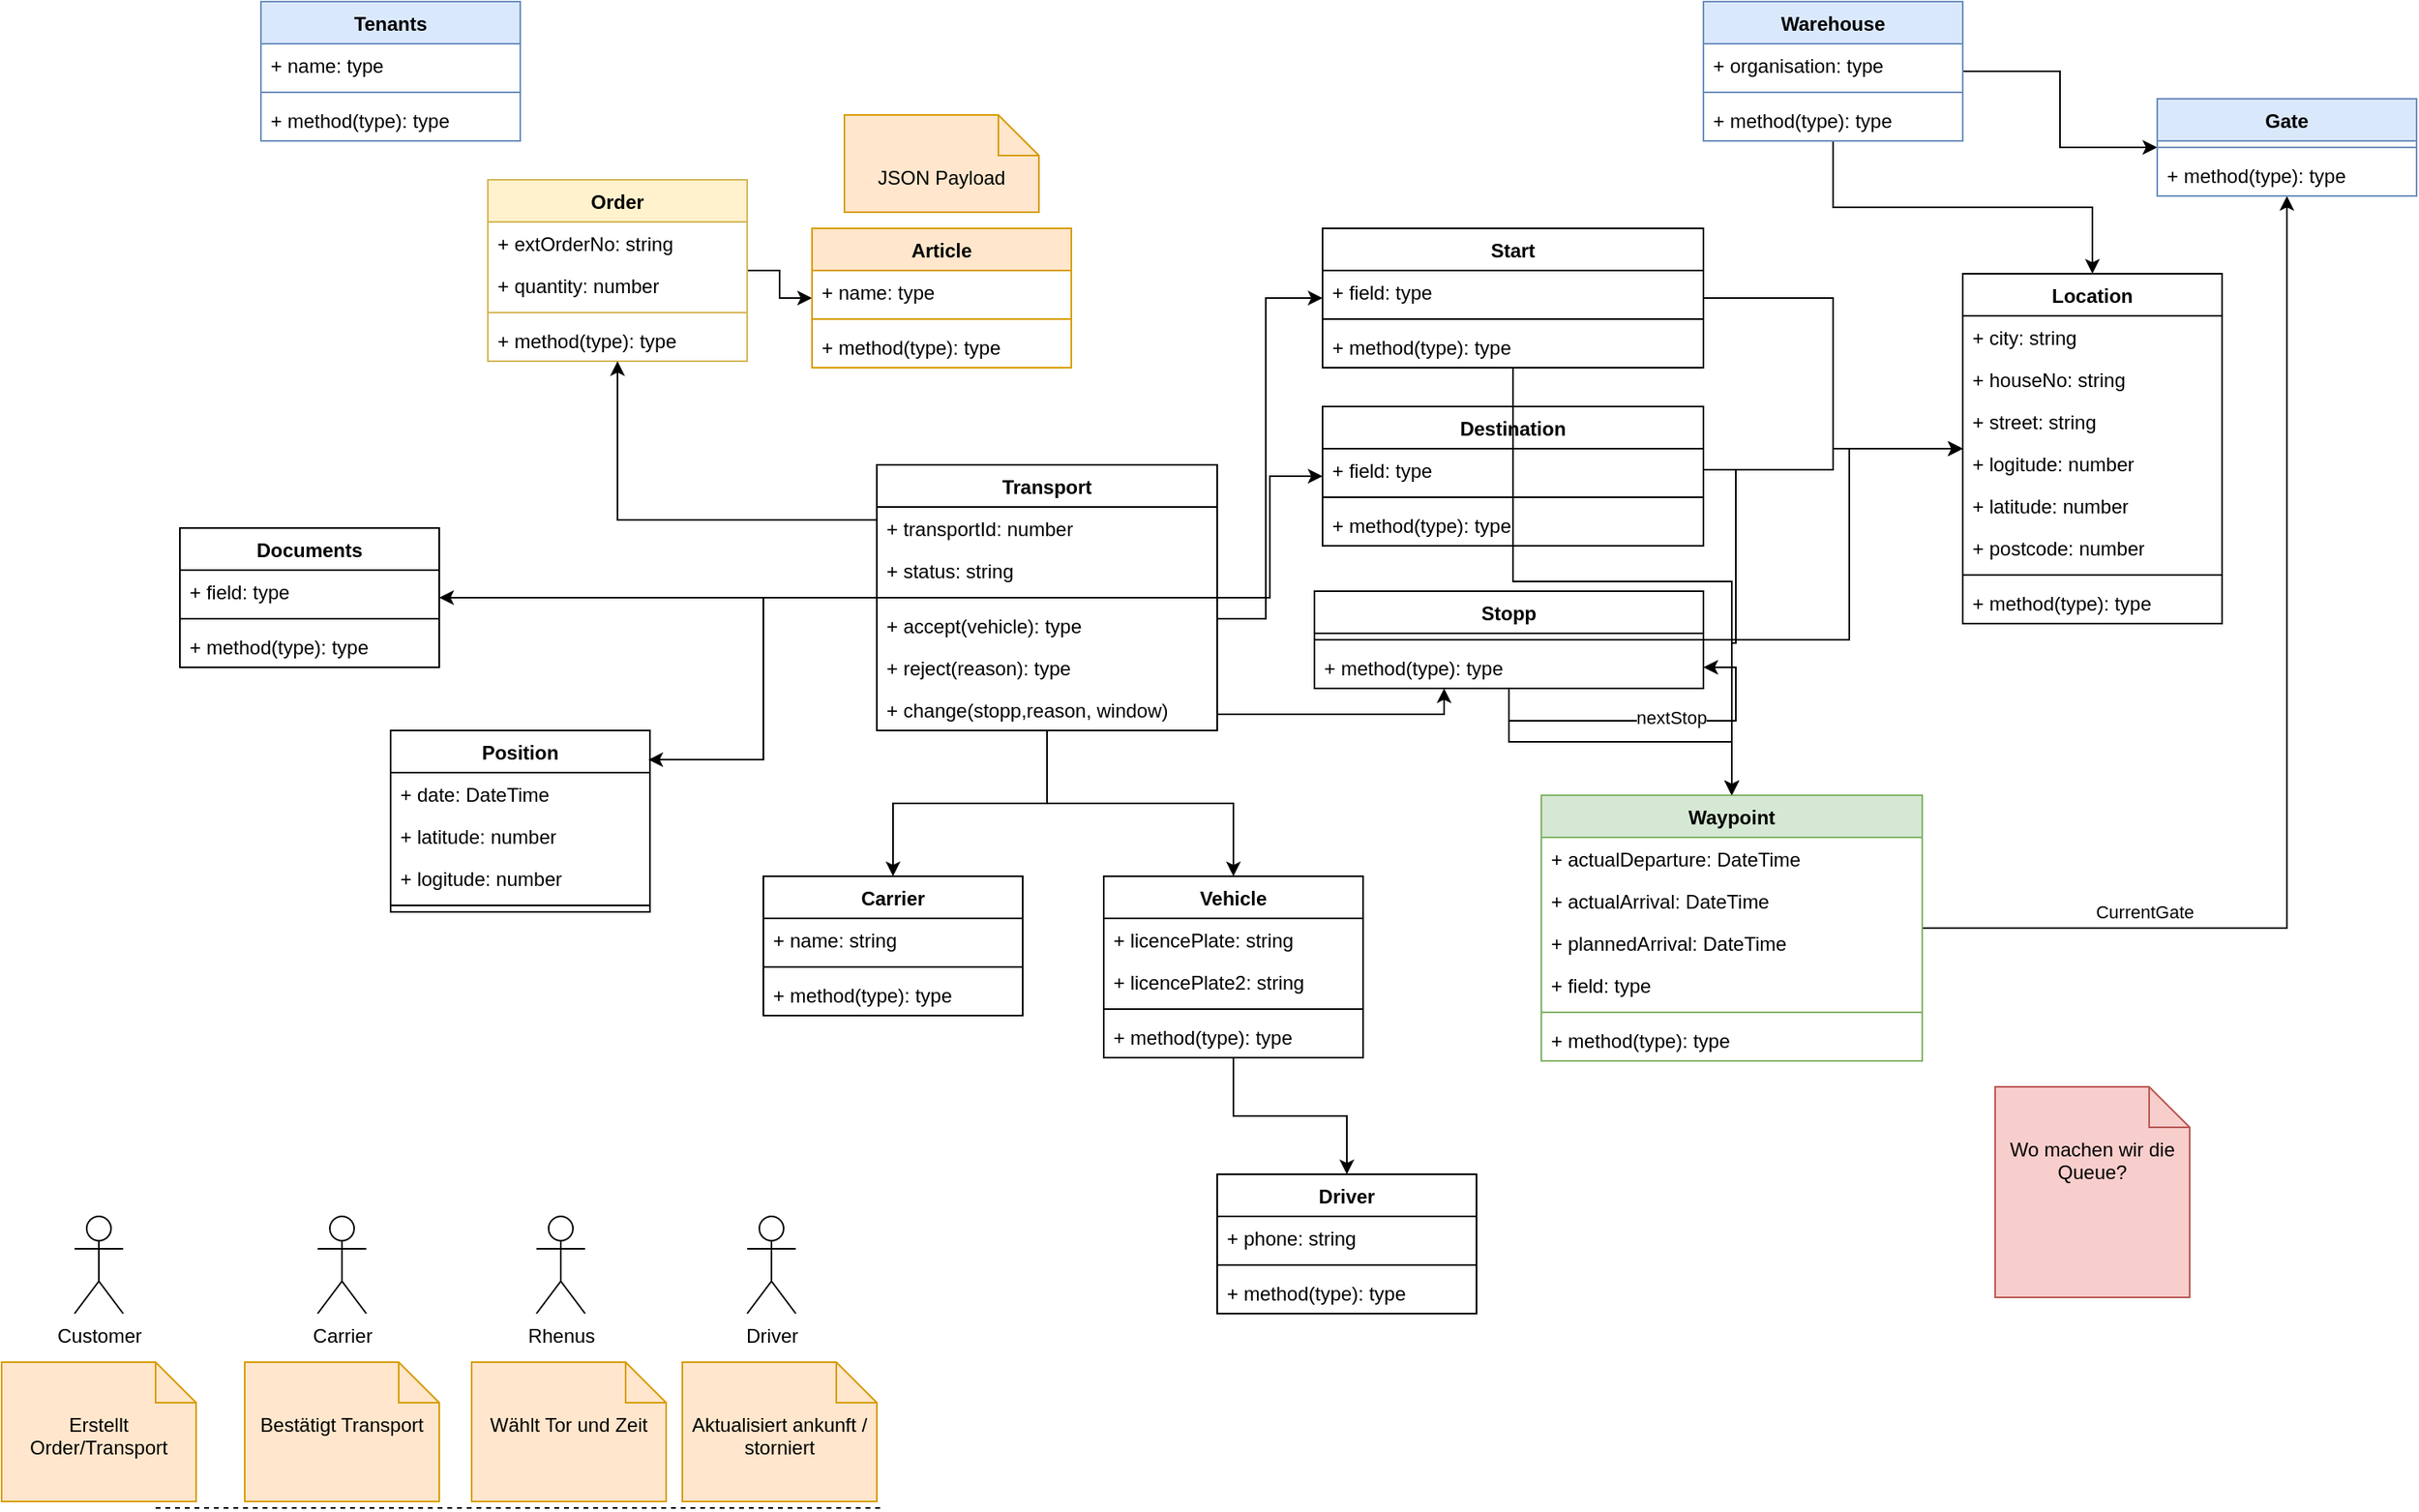 <mxfile version="28.2.3">
  <diagram name="Page-1" id="qOyu1i0BU9XLCKkzCV5n">
    <mxGraphModel dx="2276" dy="709" grid="1" gridSize="10" guides="1" tooltips="1" connect="1" arrows="1" fold="1" page="1" pageScale="1" pageWidth="850" pageHeight="1100" math="0" shadow="0">
      <root>
        <mxCell id="0" />
        <mxCell id="1" parent="0" />
        <mxCell id="gJNIuwOmHEXwVxej-Woy-31" style="edgeStyle=orthogonalEdgeStyle;rounded=0;orthogonalLoop=1;jettySize=auto;html=1;" parent="1" source="gJNIuwOmHEXwVxej-Woy-4" target="gJNIuwOmHEXwVxej-Woy-24" edge="1">
          <mxGeometry relative="1" as="geometry" />
        </mxCell>
        <mxCell id="gJNIuwOmHEXwVxej-Woy-4" value="Order" style="swimlane;fontStyle=1;align=center;verticalAlign=top;childLayout=stackLayout;horizontal=1;startSize=26;horizontalStack=0;resizeParent=1;resizeParentMax=0;resizeLast=0;collapsible=1;marginBottom=0;whiteSpace=wrap;html=1;fillColor=#fff2cc;strokeColor=#d6b656;" parent="1" vertex="1">
          <mxGeometry x="-40" y="140" width="160" height="112" as="geometry" />
        </mxCell>
        <mxCell id="gJNIuwOmHEXwVxej-Woy-5" value="+ extOrderNo: string" style="text;strokeColor=none;fillColor=none;align=left;verticalAlign=top;spacingLeft=4;spacingRight=4;overflow=hidden;rotatable=0;points=[[0,0.5],[1,0.5]];portConstraint=eastwest;whiteSpace=wrap;html=1;" parent="gJNIuwOmHEXwVxej-Woy-4" vertex="1">
          <mxGeometry y="26" width="160" height="26" as="geometry" />
        </mxCell>
        <mxCell id="gJNIuwOmHEXwVxej-Woy-98" value="+ quantity: number" style="text;strokeColor=none;fillColor=none;align=left;verticalAlign=top;spacingLeft=4;spacingRight=4;overflow=hidden;rotatable=0;points=[[0,0.5],[1,0.5]];portConstraint=eastwest;whiteSpace=wrap;html=1;" parent="gJNIuwOmHEXwVxej-Woy-4" vertex="1">
          <mxGeometry y="52" width="160" height="26" as="geometry" />
        </mxCell>
        <mxCell id="gJNIuwOmHEXwVxej-Woy-6" value="" style="line;strokeWidth=1;fillColor=none;align=left;verticalAlign=middle;spacingTop=-1;spacingLeft=3;spacingRight=3;rotatable=0;labelPosition=right;points=[];portConstraint=eastwest;strokeColor=inherit;" parent="gJNIuwOmHEXwVxej-Woy-4" vertex="1">
          <mxGeometry y="78" width="160" height="8" as="geometry" />
        </mxCell>
        <mxCell id="gJNIuwOmHEXwVxej-Woy-7" value="+ method(type): type" style="text;strokeColor=none;fillColor=none;align=left;verticalAlign=top;spacingLeft=4;spacingRight=4;overflow=hidden;rotatable=0;points=[[0,0.5],[1,0.5]];portConstraint=eastwest;whiteSpace=wrap;html=1;" parent="gJNIuwOmHEXwVxej-Woy-4" vertex="1">
          <mxGeometry y="86" width="160" height="26" as="geometry" />
        </mxCell>
        <mxCell id="gJNIuwOmHEXwVxej-Woy-8" value="Carrier" style="swimlane;fontStyle=1;align=center;verticalAlign=top;childLayout=stackLayout;horizontal=1;startSize=26;horizontalStack=0;resizeParent=1;resizeParentMax=0;resizeLast=0;collapsible=1;marginBottom=0;whiteSpace=wrap;html=1;" parent="1" vertex="1">
          <mxGeometry x="130" y="570" width="160" height="86" as="geometry" />
        </mxCell>
        <mxCell id="gJNIuwOmHEXwVxej-Woy-9" value="+ name: string" style="text;strokeColor=none;fillColor=none;align=left;verticalAlign=top;spacingLeft=4;spacingRight=4;overflow=hidden;rotatable=0;points=[[0,0.5],[1,0.5]];portConstraint=eastwest;whiteSpace=wrap;html=1;" parent="gJNIuwOmHEXwVxej-Woy-8" vertex="1">
          <mxGeometry y="26" width="160" height="26" as="geometry" />
        </mxCell>
        <mxCell id="gJNIuwOmHEXwVxej-Woy-10" value="" style="line;strokeWidth=1;fillColor=none;align=left;verticalAlign=middle;spacingTop=-1;spacingLeft=3;spacingRight=3;rotatable=0;labelPosition=right;points=[];portConstraint=eastwest;strokeColor=inherit;" parent="gJNIuwOmHEXwVxej-Woy-8" vertex="1">
          <mxGeometry y="52" width="160" height="8" as="geometry" />
        </mxCell>
        <mxCell id="gJNIuwOmHEXwVxej-Woy-11" value="+ method(type): type" style="text;strokeColor=none;fillColor=none;align=left;verticalAlign=top;spacingLeft=4;spacingRight=4;overflow=hidden;rotatable=0;points=[[0,0.5],[1,0.5]];portConstraint=eastwest;whiteSpace=wrap;html=1;" parent="gJNIuwOmHEXwVxej-Woy-8" vertex="1">
          <mxGeometry y="60" width="160" height="26" as="geometry" />
        </mxCell>
        <mxCell id="gJNIuwOmHEXwVxej-Woy-61" style="edgeStyle=orthogonalEdgeStyle;rounded=0;orthogonalLoop=1;jettySize=auto;html=1;" parent="1" source="gJNIuwOmHEXwVxej-Woy-12" target="gJNIuwOmHEXwVxej-Woy-39" edge="1">
          <mxGeometry relative="1" as="geometry" />
        </mxCell>
        <mxCell id="gJNIuwOmHEXwVxej-Woy-77" style="edgeStyle=orthogonalEdgeStyle;rounded=0;orthogonalLoop=1;jettySize=auto;html=1;entryX=0.5;entryY=0;entryDx=0;entryDy=0;" parent="1" source="gJNIuwOmHEXwVxej-Woy-12" target="gJNIuwOmHEXwVxej-Woy-16" edge="1">
          <mxGeometry relative="1" as="geometry" />
        </mxCell>
        <mxCell id="gJNIuwOmHEXwVxej-Woy-81" style="edgeStyle=orthogonalEdgeStyle;rounded=0;orthogonalLoop=1;jettySize=auto;html=1;" parent="1" source="gJNIuwOmHEXwVxej-Woy-12" target="gJNIuwOmHEXwVxej-Woy-4" edge="1">
          <mxGeometry relative="1" as="geometry">
            <Array as="points">
              <mxPoint x="40" y="350" />
            </Array>
          </mxGeometry>
        </mxCell>
        <mxCell id="gJNIuwOmHEXwVxej-Woy-99" style="edgeStyle=orthogonalEdgeStyle;rounded=0;orthogonalLoop=1;jettySize=auto;html=1;" parent="1" source="gJNIuwOmHEXwVxej-Woy-12" target="gJNIuwOmHEXwVxej-Woy-20" edge="1">
          <mxGeometry relative="1" as="geometry" />
        </mxCell>
        <mxCell id="gJNIuwOmHEXwVxej-Woy-105" style="edgeStyle=orthogonalEdgeStyle;rounded=0;orthogonalLoop=1;jettySize=auto;html=1;" parent="1" source="gJNIuwOmHEXwVxej-Woy-12" target="gJNIuwOmHEXwVxej-Woy-34" edge="1">
          <mxGeometry relative="1" as="geometry">
            <Array as="points">
              <mxPoint x="550" y="470" />
            </Array>
          </mxGeometry>
        </mxCell>
        <mxCell id="gJNIuwOmHEXwVxej-Woy-113" style="edgeStyle=orthogonalEdgeStyle;rounded=0;orthogonalLoop=1;jettySize=auto;html=1;" parent="1" source="gJNIuwOmHEXwVxej-Woy-12" target="gJNIuwOmHEXwVxej-Woy-8" edge="1">
          <mxGeometry relative="1" as="geometry" />
        </mxCell>
        <mxCell id="gJNIuwOmHEXwVxej-Woy-155" style="edgeStyle=orthogonalEdgeStyle;rounded=0;orthogonalLoop=1;jettySize=auto;html=1;" parent="1" source="gJNIuwOmHEXwVxej-Woy-12" target="gJNIuwOmHEXwVxej-Woy-147" edge="1">
          <mxGeometry relative="1" as="geometry">
            <Array as="points">
              <mxPoint x="440" y="411" />
            </Array>
          </mxGeometry>
        </mxCell>
        <mxCell id="gJNIuwOmHEXwVxej-Woy-12" value="Transport" style="swimlane;fontStyle=1;align=center;verticalAlign=top;childLayout=stackLayout;horizontal=1;startSize=26;horizontalStack=0;resizeParent=1;resizeParentMax=0;resizeLast=0;collapsible=1;marginBottom=0;whiteSpace=wrap;html=1;" parent="1" vertex="1">
          <mxGeometry x="200" y="316" width="210" height="164" as="geometry" />
        </mxCell>
        <mxCell id="gJNIuwOmHEXwVxej-Woy-13" value="+ transportId: number" style="text;strokeColor=none;fillColor=none;align=left;verticalAlign=top;spacingLeft=4;spacingRight=4;overflow=hidden;rotatable=0;points=[[0,0.5],[1,0.5]];portConstraint=eastwest;whiteSpace=wrap;html=1;" parent="gJNIuwOmHEXwVxej-Woy-12" vertex="1">
          <mxGeometry y="26" width="210" height="26" as="geometry" />
        </mxCell>
        <mxCell id="gJNIuwOmHEXwVxej-Woy-83" value="+ status: string" style="text;strokeColor=none;fillColor=none;align=left;verticalAlign=top;spacingLeft=4;spacingRight=4;overflow=hidden;rotatable=0;points=[[0,0.5],[1,0.5]];portConstraint=eastwest;whiteSpace=wrap;html=1;" parent="gJNIuwOmHEXwVxej-Woy-12" vertex="1">
          <mxGeometry y="52" width="210" height="26" as="geometry" />
        </mxCell>
        <mxCell id="gJNIuwOmHEXwVxej-Woy-14" value="" style="line;strokeWidth=1;fillColor=none;align=left;verticalAlign=middle;spacingTop=-1;spacingLeft=3;spacingRight=3;rotatable=0;labelPosition=right;points=[];portConstraint=eastwest;strokeColor=inherit;" parent="gJNIuwOmHEXwVxej-Woy-12" vertex="1">
          <mxGeometry y="78" width="210" height="8" as="geometry" />
        </mxCell>
        <mxCell id="gJNIuwOmHEXwVxej-Woy-126" value="+ accept(vehicle): type" style="text;strokeColor=none;fillColor=none;align=left;verticalAlign=top;spacingLeft=4;spacingRight=4;overflow=hidden;rotatable=0;points=[[0,0.5],[1,0.5]];portConstraint=eastwest;whiteSpace=wrap;html=1;" parent="gJNIuwOmHEXwVxej-Woy-12" vertex="1">
          <mxGeometry y="86" width="210" height="26" as="geometry" />
        </mxCell>
        <mxCell id="gJNIuwOmHEXwVxej-Woy-15" value="+ reject(reason): type" style="text;strokeColor=none;fillColor=none;align=left;verticalAlign=top;spacingLeft=4;spacingRight=4;overflow=hidden;rotatable=0;points=[[0,0.5],[1,0.5]];portConstraint=eastwest;whiteSpace=wrap;html=1;" parent="gJNIuwOmHEXwVxej-Woy-12" vertex="1">
          <mxGeometry y="112" width="210" height="26" as="geometry" />
        </mxCell>
        <mxCell id="gJNIuwOmHEXwVxej-Woy-128" value="+ change(stopp,reason, window)" style="text;strokeColor=none;fillColor=none;align=left;verticalAlign=top;spacingLeft=4;spacingRight=4;overflow=hidden;rotatable=0;points=[[0,0.5],[1,0.5]];portConstraint=eastwest;whiteSpace=wrap;html=1;" parent="gJNIuwOmHEXwVxej-Woy-12" vertex="1">
          <mxGeometry y="138" width="210" height="26" as="geometry" />
        </mxCell>
        <mxCell id="2BmZ9RYRAoPgYaHVfYxY-5" style="edgeStyle=orthogonalEdgeStyle;rounded=0;orthogonalLoop=1;jettySize=auto;html=1;" edge="1" parent="1" source="gJNIuwOmHEXwVxej-Woy-16" target="gJNIuwOmHEXwVxej-Woy-44">
          <mxGeometry relative="1" as="geometry" />
        </mxCell>
        <mxCell id="gJNIuwOmHEXwVxej-Woy-16" value="Vehicle" style="swimlane;fontStyle=1;align=center;verticalAlign=top;childLayout=stackLayout;horizontal=1;startSize=26;horizontalStack=0;resizeParent=1;resizeParentMax=0;resizeLast=0;collapsible=1;marginBottom=0;whiteSpace=wrap;html=1;" parent="1" vertex="1">
          <mxGeometry x="340" y="570" width="160" height="112" as="geometry" />
        </mxCell>
        <mxCell id="gJNIuwOmHEXwVxej-Woy-17" value="+ licencePlate: string" style="text;strokeColor=none;fillColor=none;align=left;verticalAlign=top;spacingLeft=4;spacingRight=4;overflow=hidden;rotatable=0;points=[[0,0.5],[1,0.5]];portConstraint=eastwest;whiteSpace=wrap;html=1;" parent="gJNIuwOmHEXwVxej-Woy-16" vertex="1">
          <mxGeometry y="26" width="160" height="26" as="geometry" />
        </mxCell>
        <mxCell id="gJNIuwOmHEXwVxej-Woy-125" value="+ licencePlate2: string" style="text;strokeColor=none;fillColor=none;align=left;verticalAlign=top;spacingLeft=4;spacingRight=4;overflow=hidden;rotatable=0;points=[[0,0.5],[1,0.5]];portConstraint=eastwest;whiteSpace=wrap;html=1;" parent="gJNIuwOmHEXwVxej-Woy-16" vertex="1">
          <mxGeometry y="52" width="160" height="26" as="geometry" />
        </mxCell>
        <mxCell id="gJNIuwOmHEXwVxej-Woy-18" value="" style="line;strokeWidth=1;fillColor=none;align=left;verticalAlign=middle;spacingTop=-1;spacingLeft=3;spacingRight=3;rotatable=0;labelPosition=right;points=[];portConstraint=eastwest;strokeColor=inherit;" parent="gJNIuwOmHEXwVxej-Woy-16" vertex="1">
          <mxGeometry y="78" width="160" height="8" as="geometry" />
        </mxCell>
        <mxCell id="gJNIuwOmHEXwVxej-Woy-19" value="+ method(type): type" style="text;strokeColor=none;fillColor=none;align=left;verticalAlign=top;spacingLeft=4;spacingRight=4;overflow=hidden;rotatable=0;points=[[0,0.5],[1,0.5]];portConstraint=eastwest;whiteSpace=wrap;html=1;" parent="gJNIuwOmHEXwVxej-Woy-16" vertex="1">
          <mxGeometry y="86" width="160" height="26" as="geometry" />
        </mxCell>
        <mxCell id="gJNIuwOmHEXwVxej-Woy-20" value="Destination" style="swimlane;fontStyle=1;align=center;verticalAlign=top;childLayout=stackLayout;horizontal=1;startSize=26;horizontalStack=0;resizeParent=1;resizeParentMax=0;resizeLast=0;collapsible=1;marginBottom=0;whiteSpace=wrap;html=1;" parent="1" vertex="1">
          <mxGeometry x="475" y="280" width="235" height="86" as="geometry" />
        </mxCell>
        <mxCell id="gJNIuwOmHEXwVxej-Woy-21" value="+ field: type" style="text;strokeColor=none;fillColor=none;align=left;verticalAlign=top;spacingLeft=4;spacingRight=4;overflow=hidden;rotatable=0;points=[[0,0.5],[1,0.5]];portConstraint=eastwest;whiteSpace=wrap;html=1;" parent="gJNIuwOmHEXwVxej-Woy-20" vertex="1">
          <mxGeometry y="26" width="235" height="26" as="geometry" />
        </mxCell>
        <mxCell id="gJNIuwOmHEXwVxej-Woy-22" value="" style="line;strokeWidth=1;fillColor=none;align=left;verticalAlign=middle;spacingTop=-1;spacingLeft=3;spacingRight=3;rotatable=0;labelPosition=right;points=[];portConstraint=eastwest;strokeColor=inherit;" parent="gJNIuwOmHEXwVxej-Woy-20" vertex="1">
          <mxGeometry y="52" width="235" height="8" as="geometry" />
        </mxCell>
        <mxCell id="gJNIuwOmHEXwVxej-Woy-23" value="+ method(type): type" style="text;strokeColor=none;fillColor=none;align=left;verticalAlign=top;spacingLeft=4;spacingRight=4;overflow=hidden;rotatable=0;points=[[0,0.5],[1,0.5]];portConstraint=eastwest;whiteSpace=wrap;html=1;" parent="gJNIuwOmHEXwVxej-Woy-20" vertex="1">
          <mxGeometry y="60" width="235" height="26" as="geometry" />
        </mxCell>
        <mxCell id="gJNIuwOmHEXwVxej-Woy-24" value="Article" style="swimlane;fontStyle=1;align=center;verticalAlign=top;childLayout=stackLayout;horizontal=1;startSize=26;horizontalStack=0;resizeParent=1;resizeParentMax=0;resizeLast=0;collapsible=1;marginBottom=0;whiteSpace=wrap;html=1;fillColor=#ffe6cc;strokeColor=#d79b00;" parent="1" vertex="1">
          <mxGeometry x="160" y="170" width="160" height="86" as="geometry" />
        </mxCell>
        <mxCell id="gJNIuwOmHEXwVxej-Woy-25" value="+ name: type" style="text;strokeColor=none;fillColor=none;align=left;verticalAlign=top;spacingLeft=4;spacingRight=4;overflow=hidden;rotatable=0;points=[[0,0.5],[1,0.5]];portConstraint=eastwest;whiteSpace=wrap;html=1;" parent="gJNIuwOmHEXwVxej-Woy-24" vertex="1">
          <mxGeometry y="26" width="160" height="26" as="geometry" />
        </mxCell>
        <mxCell id="gJNIuwOmHEXwVxej-Woy-26" value="" style="line;strokeWidth=1;fillColor=none;align=left;verticalAlign=middle;spacingTop=-1;spacingLeft=3;spacingRight=3;rotatable=0;labelPosition=right;points=[];portConstraint=eastwest;strokeColor=inherit;" parent="gJNIuwOmHEXwVxej-Woy-24" vertex="1">
          <mxGeometry y="52" width="160" height="8" as="geometry" />
        </mxCell>
        <mxCell id="gJNIuwOmHEXwVxej-Woy-27" value="+ method(type): type" style="text;strokeColor=none;fillColor=none;align=left;verticalAlign=top;spacingLeft=4;spacingRight=4;overflow=hidden;rotatable=0;points=[[0,0.5],[1,0.5]];portConstraint=eastwest;whiteSpace=wrap;html=1;" parent="gJNIuwOmHEXwVxej-Woy-24" vertex="1">
          <mxGeometry y="60" width="160" height="26" as="geometry" />
        </mxCell>
        <mxCell id="gJNIuwOmHEXwVxej-Woy-74" style="edgeStyle=orthogonalEdgeStyle;rounded=0;orthogonalLoop=1;jettySize=auto;html=1;" parent="1" source="gJNIuwOmHEXwVxej-Woy-34" target="gJNIuwOmHEXwVxej-Woy-62" edge="1">
          <mxGeometry relative="1" as="geometry">
            <Array as="points">
              <mxPoint x="800" y="424" />
              <mxPoint x="800" y="306" />
            </Array>
          </mxGeometry>
        </mxCell>
        <mxCell id="gJNIuwOmHEXwVxej-Woy-185" style="edgeStyle=orthogonalEdgeStyle;rounded=0;orthogonalLoop=1;jettySize=auto;html=1;" parent="1" source="gJNIuwOmHEXwVxej-Woy-34" target="gJNIuwOmHEXwVxej-Woy-156" edge="1">
          <mxGeometry relative="1" as="geometry" />
        </mxCell>
        <mxCell id="gJNIuwOmHEXwVxej-Woy-34" value="Stopp" style="swimlane;fontStyle=1;align=center;verticalAlign=top;childLayout=stackLayout;horizontal=1;startSize=26;horizontalStack=0;resizeParent=1;resizeParentMax=0;resizeLast=0;collapsible=1;marginBottom=0;whiteSpace=wrap;html=1;" parent="1" vertex="1">
          <mxGeometry x="470" y="394" width="240" height="60" as="geometry" />
        </mxCell>
        <mxCell id="gJNIuwOmHEXwVxej-Woy-36" value="" style="line;strokeWidth=1;fillColor=none;align=left;verticalAlign=middle;spacingTop=-1;spacingLeft=3;spacingRight=3;rotatable=0;labelPosition=right;points=[];portConstraint=eastwest;strokeColor=inherit;" parent="gJNIuwOmHEXwVxej-Woy-34" vertex="1">
          <mxGeometry y="26" width="240" height="8" as="geometry" />
        </mxCell>
        <mxCell id="gJNIuwOmHEXwVxej-Woy-37" value="+ method(type): type" style="text;strokeColor=none;fillColor=none;align=left;verticalAlign=top;spacingLeft=4;spacingRight=4;overflow=hidden;rotatable=0;points=[[0,0.5],[1,0.5]];portConstraint=eastwest;whiteSpace=wrap;html=1;" parent="gJNIuwOmHEXwVxej-Woy-34" vertex="1">
          <mxGeometry y="34" width="240" height="26" as="geometry" />
        </mxCell>
        <mxCell id="gJNIuwOmHEXwVxej-Woy-182" style="edgeStyle=orthogonalEdgeStyle;rounded=0;orthogonalLoop=1;jettySize=auto;html=1;" parent="gJNIuwOmHEXwVxej-Woy-34" source="gJNIuwOmHEXwVxej-Woy-34" target="gJNIuwOmHEXwVxej-Woy-37" edge="1">
          <mxGeometry relative="1" as="geometry" />
        </mxCell>
        <mxCell id="gJNIuwOmHEXwVxej-Woy-183" value="nextStop" style="edgeLabel;html=1;align=center;verticalAlign=middle;resizable=0;points=[];" parent="gJNIuwOmHEXwVxej-Woy-182" vertex="1" connectable="0">
          <mxGeometry x="0.127" y="2" relative="1" as="geometry">
            <mxPoint as="offset" />
          </mxGeometry>
        </mxCell>
        <mxCell id="gJNIuwOmHEXwVxej-Woy-39" value="Documents" style="swimlane;fontStyle=1;align=center;verticalAlign=top;childLayout=stackLayout;horizontal=1;startSize=26;horizontalStack=0;resizeParent=1;resizeParentMax=0;resizeLast=0;collapsible=1;marginBottom=0;whiteSpace=wrap;html=1;" parent="1" vertex="1">
          <mxGeometry x="-230" y="355" width="160" height="86" as="geometry" />
        </mxCell>
        <mxCell id="gJNIuwOmHEXwVxej-Woy-40" value="+ field: type" style="text;strokeColor=none;fillColor=none;align=left;verticalAlign=top;spacingLeft=4;spacingRight=4;overflow=hidden;rotatable=0;points=[[0,0.5],[1,0.5]];portConstraint=eastwest;whiteSpace=wrap;html=1;" parent="gJNIuwOmHEXwVxej-Woy-39" vertex="1">
          <mxGeometry y="26" width="160" height="26" as="geometry" />
        </mxCell>
        <mxCell id="gJNIuwOmHEXwVxej-Woy-41" value="" style="line;strokeWidth=1;fillColor=none;align=left;verticalAlign=middle;spacingTop=-1;spacingLeft=3;spacingRight=3;rotatable=0;labelPosition=right;points=[];portConstraint=eastwest;strokeColor=inherit;" parent="gJNIuwOmHEXwVxej-Woy-39" vertex="1">
          <mxGeometry y="52" width="160" height="8" as="geometry" />
        </mxCell>
        <mxCell id="gJNIuwOmHEXwVxej-Woy-42" value="+ method(type): type" style="text;strokeColor=none;fillColor=none;align=left;verticalAlign=top;spacingLeft=4;spacingRight=4;overflow=hidden;rotatable=0;points=[[0,0.5],[1,0.5]];portConstraint=eastwest;whiteSpace=wrap;html=1;" parent="gJNIuwOmHEXwVxej-Woy-39" vertex="1">
          <mxGeometry y="60" width="160" height="26" as="geometry" />
        </mxCell>
        <mxCell id="gJNIuwOmHEXwVxej-Woy-44" value="Driver" style="swimlane;fontStyle=1;align=center;verticalAlign=top;childLayout=stackLayout;horizontal=1;startSize=26;horizontalStack=0;resizeParent=1;resizeParentMax=0;resizeLast=0;collapsible=1;marginBottom=0;whiteSpace=wrap;html=1;" parent="1" vertex="1">
          <mxGeometry x="410" y="754" width="160" height="86" as="geometry" />
        </mxCell>
        <mxCell id="gJNIuwOmHEXwVxej-Woy-45" value="+ phone: string" style="text;strokeColor=none;fillColor=none;align=left;verticalAlign=top;spacingLeft=4;spacingRight=4;overflow=hidden;rotatable=0;points=[[0,0.5],[1,0.5]];portConstraint=eastwest;whiteSpace=wrap;html=1;" parent="gJNIuwOmHEXwVxej-Woy-44" vertex="1">
          <mxGeometry y="26" width="160" height="26" as="geometry" />
        </mxCell>
        <mxCell id="gJNIuwOmHEXwVxej-Woy-46" value="" style="line;strokeWidth=1;fillColor=none;align=left;verticalAlign=middle;spacingTop=-1;spacingLeft=3;spacingRight=3;rotatable=0;labelPosition=right;points=[];portConstraint=eastwest;strokeColor=inherit;" parent="gJNIuwOmHEXwVxej-Woy-44" vertex="1">
          <mxGeometry y="52" width="160" height="8" as="geometry" />
        </mxCell>
        <mxCell id="gJNIuwOmHEXwVxej-Woy-47" value="+ method(type): type" style="text;strokeColor=none;fillColor=none;align=left;verticalAlign=top;spacingLeft=4;spacingRight=4;overflow=hidden;rotatable=0;points=[[0,0.5],[1,0.5]];portConstraint=eastwest;whiteSpace=wrap;html=1;" parent="gJNIuwOmHEXwVxej-Woy-44" vertex="1">
          <mxGeometry y="60" width="160" height="26" as="geometry" />
        </mxCell>
        <mxCell id="gJNIuwOmHEXwVxej-Woy-49" value="Tenants" style="swimlane;fontStyle=1;align=center;verticalAlign=top;childLayout=stackLayout;horizontal=1;startSize=26;horizontalStack=0;resizeParent=1;resizeParentMax=0;resizeLast=0;collapsible=1;marginBottom=0;whiteSpace=wrap;html=1;fillColor=#dae8fc;strokeColor=#6c8ebf;" parent="1" vertex="1">
          <mxGeometry x="-180" y="30" width="160" height="86" as="geometry" />
        </mxCell>
        <mxCell id="gJNIuwOmHEXwVxej-Woy-50" value="+ name: type" style="text;strokeColor=none;fillColor=none;align=left;verticalAlign=top;spacingLeft=4;spacingRight=4;overflow=hidden;rotatable=0;points=[[0,0.5],[1,0.5]];portConstraint=eastwest;whiteSpace=wrap;html=1;" parent="gJNIuwOmHEXwVxej-Woy-49" vertex="1">
          <mxGeometry y="26" width="160" height="26" as="geometry" />
        </mxCell>
        <mxCell id="gJNIuwOmHEXwVxej-Woy-51" value="" style="line;strokeWidth=1;fillColor=none;align=left;verticalAlign=middle;spacingTop=-1;spacingLeft=3;spacingRight=3;rotatable=0;labelPosition=right;points=[];portConstraint=eastwest;strokeColor=inherit;" parent="gJNIuwOmHEXwVxej-Woy-49" vertex="1">
          <mxGeometry y="52" width="160" height="8" as="geometry" />
        </mxCell>
        <mxCell id="gJNIuwOmHEXwVxej-Woy-52" value="+ method(type): type" style="text;strokeColor=none;fillColor=none;align=left;verticalAlign=top;spacingLeft=4;spacingRight=4;overflow=hidden;rotatable=0;points=[[0,0.5],[1,0.5]];portConstraint=eastwest;whiteSpace=wrap;html=1;" parent="gJNIuwOmHEXwVxej-Woy-49" vertex="1">
          <mxGeometry y="60" width="160" height="26" as="geometry" />
        </mxCell>
        <mxCell id="gJNIuwOmHEXwVxej-Woy-68" style="edgeStyle=orthogonalEdgeStyle;rounded=0;orthogonalLoop=1;jettySize=auto;html=1;" parent="1" source="gJNIuwOmHEXwVxej-Woy-53" target="gJNIuwOmHEXwVxej-Woy-62" edge="1">
          <mxGeometry relative="1" as="geometry" />
        </mxCell>
        <mxCell id="gJNIuwOmHEXwVxej-Woy-175" style="edgeStyle=orthogonalEdgeStyle;rounded=0;orthogonalLoop=1;jettySize=auto;html=1;" parent="1" source="gJNIuwOmHEXwVxej-Woy-53" target="gJNIuwOmHEXwVxej-Woy-171" edge="1">
          <mxGeometry relative="1" as="geometry" />
        </mxCell>
        <mxCell id="gJNIuwOmHEXwVxej-Woy-53" value="Warehouse" style="swimlane;fontStyle=1;align=center;verticalAlign=top;childLayout=stackLayout;horizontal=1;startSize=26;horizontalStack=0;resizeParent=1;resizeParentMax=0;resizeLast=0;collapsible=1;marginBottom=0;whiteSpace=wrap;html=1;fillColor=#dae8fc;strokeColor=#6c8ebf;" parent="1" vertex="1">
          <mxGeometry x="710" y="30" width="160" height="86" as="geometry" />
        </mxCell>
        <mxCell id="gJNIuwOmHEXwVxej-Woy-54" value="+ organisation: type" style="text;strokeColor=none;fillColor=none;align=left;verticalAlign=top;spacingLeft=4;spacingRight=4;overflow=hidden;rotatable=0;points=[[0,0.5],[1,0.5]];portConstraint=eastwest;whiteSpace=wrap;html=1;" parent="gJNIuwOmHEXwVxej-Woy-53" vertex="1">
          <mxGeometry y="26" width="160" height="26" as="geometry" />
        </mxCell>
        <mxCell id="gJNIuwOmHEXwVxej-Woy-55" value="" style="line;strokeWidth=1;fillColor=none;align=left;verticalAlign=middle;spacingTop=-1;spacingLeft=3;spacingRight=3;rotatable=0;labelPosition=right;points=[];portConstraint=eastwest;strokeColor=inherit;" parent="gJNIuwOmHEXwVxej-Woy-53" vertex="1">
          <mxGeometry y="52" width="160" height="8" as="geometry" />
        </mxCell>
        <mxCell id="gJNIuwOmHEXwVxej-Woy-56" value="+ method(type): type" style="text;strokeColor=none;fillColor=none;align=left;verticalAlign=top;spacingLeft=4;spacingRight=4;overflow=hidden;rotatable=0;points=[[0,0.5],[1,0.5]];portConstraint=eastwest;whiteSpace=wrap;html=1;" parent="gJNIuwOmHEXwVxej-Woy-53" vertex="1">
          <mxGeometry y="60" width="160" height="26" as="geometry" />
        </mxCell>
        <mxCell id="gJNIuwOmHEXwVxej-Woy-62" value="Location" style="swimlane;fontStyle=1;align=center;verticalAlign=top;childLayout=stackLayout;horizontal=1;startSize=26;horizontalStack=0;resizeParent=1;resizeParentMax=0;resizeLast=0;collapsible=1;marginBottom=0;whiteSpace=wrap;html=1;" parent="1" vertex="1">
          <mxGeometry x="870" y="198" width="160" height="216" as="geometry" />
        </mxCell>
        <mxCell id="gJNIuwOmHEXwVxej-Woy-94" value="+ city: string" style="text;strokeColor=none;fillColor=none;align=left;verticalAlign=top;spacingLeft=4;spacingRight=4;overflow=hidden;rotatable=0;points=[[0,0.5],[1,0.5]];portConstraint=eastwest;whiteSpace=wrap;html=1;" parent="gJNIuwOmHEXwVxej-Woy-62" vertex="1">
          <mxGeometry y="26" width="160" height="26" as="geometry" />
        </mxCell>
        <mxCell id="gJNIuwOmHEXwVxej-Woy-97" value="+ houseNo: string" style="text;strokeColor=none;fillColor=none;align=left;verticalAlign=top;spacingLeft=4;spacingRight=4;overflow=hidden;rotatable=0;points=[[0,0.5],[1,0.5]];portConstraint=eastwest;whiteSpace=wrap;html=1;" parent="gJNIuwOmHEXwVxej-Woy-62" vertex="1">
          <mxGeometry y="52" width="160" height="26" as="geometry" />
        </mxCell>
        <mxCell id="gJNIuwOmHEXwVxej-Woy-96" value="+ street: string" style="text;strokeColor=none;fillColor=none;align=left;verticalAlign=top;spacingLeft=4;spacingRight=4;overflow=hidden;rotatable=0;points=[[0,0.5],[1,0.5]];portConstraint=eastwest;whiteSpace=wrap;html=1;" parent="gJNIuwOmHEXwVxej-Woy-62" vertex="1">
          <mxGeometry y="78" width="160" height="26" as="geometry" />
        </mxCell>
        <mxCell id="gJNIuwOmHEXwVxej-Woy-146" value="+ logitude: number" style="text;strokeColor=none;fillColor=none;align=left;verticalAlign=top;spacingLeft=4;spacingRight=4;overflow=hidden;rotatable=0;points=[[0,0.5],[1,0.5]];portConstraint=eastwest;whiteSpace=wrap;html=1;" parent="gJNIuwOmHEXwVxej-Woy-62" vertex="1">
          <mxGeometry y="104" width="160" height="26" as="geometry" />
        </mxCell>
        <mxCell id="gJNIuwOmHEXwVxej-Woy-145" value="+ latitude: number" style="text;strokeColor=none;fillColor=none;align=left;verticalAlign=top;spacingLeft=4;spacingRight=4;overflow=hidden;rotatable=0;points=[[0,0.5],[1,0.5]];portConstraint=eastwest;whiteSpace=wrap;html=1;" parent="gJNIuwOmHEXwVxej-Woy-62" vertex="1">
          <mxGeometry y="130" width="160" height="26" as="geometry" />
        </mxCell>
        <mxCell id="gJNIuwOmHEXwVxej-Woy-95" value="+ postcode: number" style="text;strokeColor=none;fillColor=none;align=left;verticalAlign=top;spacingLeft=4;spacingRight=4;overflow=hidden;rotatable=0;points=[[0,0.5],[1,0.5]];portConstraint=eastwest;whiteSpace=wrap;html=1;" parent="gJNIuwOmHEXwVxej-Woy-62" vertex="1">
          <mxGeometry y="156" width="160" height="26" as="geometry" />
        </mxCell>
        <mxCell id="gJNIuwOmHEXwVxej-Woy-64" value="" style="line;strokeWidth=1;fillColor=none;align=left;verticalAlign=middle;spacingTop=-1;spacingLeft=3;spacingRight=3;rotatable=0;labelPosition=right;points=[];portConstraint=eastwest;strokeColor=inherit;" parent="gJNIuwOmHEXwVxej-Woy-62" vertex="1">
          <mxGeometry y="182" width="160" height="8" as="geometry" />
        </mxCell>
        <mxCell id="gJNIuwOmHEXwVxej-Woy-65" value="+ method(type): type" style="text;strokeColor=none;fillColor=none;align=left;verticalAlign=top;spacingLeft=4;spacingRight=4;overflow=hidden;rotatable=0;points=[[0,0.5],[1,0.5]];portConstraint=eastwest;whiteSpace=wrap;html=1;" parent="gJNIuwOmHEXwVxej-Woy-62" vertex="1">
          <mxGeometry y="190" width="160" height="26" as="geometry" />
        </mxCell>
        <mxCell id="gJNIuwOmHEXwVxej-Woy-67" style="edgeStyle=orthogonalEdgeStyle;rounded=0;orthogonalLoop=1;jettySize=auto;html=1;" parent="1" source="gJNIuwOmHEXwVxej-Woy-21" target="gJNIuwOmHEXwVxej-Woy-62" edge="1">
          <mxGeometry relative="1" as="geometry" />
        </mxCell>
        <mxCell id="gJNIuwOmHEXwVxej-Woy-82" value="JSON Payload" style="shape=note2;boundedLbl=1;whiteSpace=wrap;html=1;size=25;verticalAlign=top;align=center;fillColor=#ffe6cc;strokeColor=#d79b00;" parent="1" vertex="1">
          <mxGeometry x="180" y="100" width="120" height="60" as="geometry" />
        </mxCell>
        <mxCell id="gJNIuwOmHEXwVxej-Woy-106" value="Position" style="swimlane;fontStyle=1;align=center;verticalAlign=top;childLayout=stackLayout;horizontal=1;startSize=26;horizontalStack=0;resizeParent=1;resizeParentMax=0;resizeLast=0;collapsible=1;marginBottom=0;whiteSpace=wrap;html=1;" parent="1" vertex="1">
          <mxGeometry x="-100" y="480" width="160" height="112" as="geometry" />
        </mxCell>
        <mxCell id="gJNIuwOmHEXwVxej-Woy-111" value="+ date: DateTime" style="text;strokeColor=none;fillColor=none;align=left;verticalAlign=top;spacingLeft=4;spacingRight=4;overflow=hidden;rotatable=0;points=[[0,0.5],[1,0.5]];portConstraint=eastwest;whiteSpace=wrap;html=1;" parent="gJNIuwOmHEXwVxej-Woy-106" vertex="1">
          <mxGeometry y="26" width="160" height="26" as="geometry" />
        </mxCell>
        <mxCell id="gJNIuwOmHEXwVxej-Woy-66" value="+ latitude: number" style="text;strokeColor=none;fillColor=none;align=left;verticalAlign=top;spacingLeft=4;spacingRight=4;overflow=hidden;rotatable=0;points=[[0,0.5],[1,0.5]];portConstraint=eastwest;whiteSpace=wrap;html=1;" parent="gJNIuwOmHEXwVxej-Woy-106" vertex="1">
          <mxGeometry y="52" width="160" height="26" as="geometry" />
        </mxCell>
        <mxCell id="gJNIuwOmHEXwVxej-Woy-63" value="+ logitude: number" style="text;strokeColor=none;fillColor=none;align=left;verticalAlign=top;spacingLeft=4;spacingRight=4;overflow=hidden;rotatable=0;points=[[0,0.5],[1,0.5]];portConstraint=eastwest;whiteSpace=wrap;html=1;" parent="gJNIuwOmHEXwVxej-Woy-106" vertex="1">
          <mxGeometry y="78" width="160" height="26" as="geometry" />
        </mxCell>
        <mxCell id="gJNIuwOmHEXwVxej-Woy-109" value="" style="line;strokeWidth=1;fillColor=none;align=left;verticalAlign=middle;spacingTop=-1;spacingLeft=3;spacingRight=3;rotatable=0;labelPosition=right;points=[];portConstraint=eastwest;strokeColor=inherit;" parent="gJNIuwOmHEXwVxej-Woy-106" vertex="1">
          <mxGeometry y="104" width="160" height="8" as="geometry" />
        </mxCell>
        <mxCell id="gJNIuwOmHEXwVxej-Woy-112" style="edgeStyle=orthogonalEdgeStyle;rounded=0;orthogonalLoop=1;jettySize=auto;html=1;entryX=0.994;entryY=0.161;entryDx=0;entryDy=0;entryPerimeter=0;" parent="1" source="gJNIuwOmHEXwVxej-Woy-12" target="gJNIuwOmHEXwVxej-Woy-106" edge="1">
          <mxGeometry relative="1" as="geometry" />
        </mxCell>
        <mxCell id="gJNIuwOmHEXwVxej-Woy-114" value="Customer" style="shape=umlActor;verticalLabelPosition=bottom;verticalAlign=top;html=1;outlineConnect=0;" parent="1" vertex="1">
          <mxGeometry x="-295" y="780" width="30" height="60" as="geometry" />
        </mxCell>
        <mxCell id="gJNIuwOmHEXwVxej-Woy-115" value="Carrier" style="shape=umlActor;verticalLabelPosition=bottom;verticalAlign=top;html=1;outlineConnect=0;" parent="1" vertex="1">
          <mxGeometry x="-145" y="780" width="30" height="60" as="geometry" />
        </mxCell>
        <mxCell id="gJNIuwOmHEXwVxej-Woy-116" value="Rhenus" style="shape=umlActor;verticalLabelPosition=bottom;verticalAlign=top;html=1;outlineConnect=0;" parent="1" vertex="1">
          <mxGeometry x="-10" y="780" width="30" height="60" as="geometry" />
        </mxCell>
        <mxCell id="gJNIuwOmHEXwVxej-Woy-120" value="Driver" style="shape=umlActor;verticalLabelPosition=bottom;verticalAlign=top;html=1;outlineConnect=0;" parent="1" vertex="1">
          <mxGeometry x="120" y="780" width="30" height="60" as="geometry" />
        </mxCell>
        <mxCell id="gJNIuwOmHEXwVxej-Woy-123" value="" style="endArrow=none;dashed=1;html=1;rounded=0;" parent="1" edge="1">
          <mxGeometry width="50" height="50" relative="1" as="geometry">
            <mxPoint x="-245" y="960" as="sourcePoint" />
            <mxPoint x="205" y="960" as="targetPoint" />
          </mxGeometry>
        </mxCell>
        <mxCell id="gJNIuwOmHEXwVxej-Woy-124" value="Wo machen wir die Queue?" style="shape=note2;boundedLbl=1;whiteSpace=wrap;html=1;size=25;verticalAlign=top;align=center;fillColor=#f8cecc;strokeColor=#b85450;" parent="1" vertex="1">
          <mxGeometry x="890" y="700" width="120" height="130" as="geometry" />
        </mxCell>
        <mxCell id="gJNIuwOmHEXwVxej-Woy-135" value="Erstellt Order/Transport" style="shape=note2;boundedLbl=1;whiteSpace=wrap;html=1;size=25;verticalAlign=top;align=center;fillColor=#ffe6cc;strokeColor=#d79b00;" parent="1" vertex="1">
          <mxGeometry x="-340" y="870" width="120" height="86" as="geometry" />
        </mxCell>
        <mxCell id="gJNIuwOmHEXwVxej-Woy-136" value="Bestätigt Transport" style="shape=note2;boundedLbl=1;whiteSpace=wrap;html=1;size=25;verticalAlign=top;align=center;fillColor=#ffe6cc;strokeColor=#d79b00;" parent="1" vertex="1">
          <mxGeometry x="-190" y="870" width="120" height="86" as="geometry" />
        </mxCell>
        <mxCell id="gJNIuwOmHEXwVxej-Woy-137" value="Wählt Tor und Zeit" style="shape=note2;boundedLbl=1;whiteSpace=wrap;html=1;size=25;verticalAlign=top;align=center;fillColor=#ffe6cc;strokeColor=#d79b00;" parent="1" vertex="1">
          <mxGeometry x="-50" y="870" width="120" height="86" as="geometry" />
        </mxCell>
        <mxCell id="gJNIuwOmHEXwVxej-Woy-154" style="edgeStyle=orthogonalEdgeStyle;rounded=0;orthogonalLoop=1;jettySize=auto;html=1;" parent="1" source="gJNIuwOmHEXwVxej-Woy-147" target="gJNIuwOmHEXwVxej-Woy-62" edge="1">
          <mxGeometry relative="1" as="geometry" />
        </mxCell>
        <mxCell id="gJNIuwOmHEXwVxej-Woy-187" style="edgeStyle=orthogonalEdgeStyle;rounded=0;orthogonalLoop=1;jettySize=auto;html=1;" parent="1" source="gJNIuwOmHEXwVxej-Woy-147" target="gJNIuwOmHEXwVxej-Woy-156" edge="1">
          <mxGeometry relative="1" as="geometry" />
        </mxCell>
        <mxCell id="gJNIuwOmHEXwVxej-Woy-147" value="Start" style="swimlane;fontStyle=1;align=center;verticalAlign=top;childLayout=stackLayout;horizontal=1;startSize=26;horizontalStack=0;resizeParent=1;resizeParentMax=0;resizeLast=0;collapsible=1;marginBottom=0;whiteSpace=wrap;html=1;" parent="1" vertex="1">
          <mxGeometry x="475" y="170" width="235" height="86" as="geometry" />
        </mxCell>
        <mxCell id="gJNIuwOmHEXwVxej-Woy-151" value="+ field: type" style="text;strokeColor=none;fillColor=none;align=left;verticalAlign=top;spacingLeft=4;spacingRight=4;overflow=hidden;rotatable=0;points=[[0,0.5],[1,0.5]];portConstraint=eastwest;whiteSpace=wrap;html=1;" parent="gJNIuwOmHEXwVxej-Woy-147" vertex="1">
          <mxGeometry y="26" width="235" height="26" as="geometry" />
        </mxCell>
        <mxCell id="gJNIuwOmHEXwVxej-Woy-152" value="" style="line;strokeWidth=1;fillColor=none;align=left;verticalAlign=middle;spacingTop=-1;spacingLeft=3;spacingRight=3;rotatable=0;labelPosition=right;points=[];portConstraint=eastwest;strokeColor=inherit;" parent="gJNIuwOmHEXwVxej-Woy-147" vertex="1">
          <mxGeometry y="52" width="235" height="8" as="geometry" />
        </mxCell>
        <mxCell id="gJNIuwOmHEXwVxej-Woy-153" value="+ method(type): type" style="text;strokeColor=none;fillColor=none;align=left;verticalAlign=top;spacingLeft=4;spacingRight=4;overflow=hidden;rotatable=0;points=[[0,0.5],[1,0.5]];portConstraint=eastwest;whiteSpace=wrap;html=1;" parent="gJNIuwOmHEXwVxej-Woy-147" vertex="1">
          <mxGeometry y="60" width="235" height="26" as="geometry" />
        </mxCell>
        <mxCell id="gJNIuwOmHEXwVxej-Woy-177" style="edgeStyle=orthogonalEdgeStyle;rounded=0;orthogonalLoop=1;jettySize=auto;html=1;" parent="1" source="gJNIuwOmHEXwVxej-Woy-156" target="gJNIuwOmHEXwVxej-Woy-171" edge="1">
          <mxGeometry relative="1" as="geometry" />
        </mxCell>
        <mxCell id="gJNIuwOmHEXwVxej-Woy-178" value="CurrentGate" style="edgeLabel;html=1;align=center;verticalAlign=middle;resizable=0;points=[];" parent="gJNIuwOmHEXwVxej-Woy-177" vertex="1" connectable="0">
          <mxGeometry x="-0.595" y="2" relative="1" as="geometry">
            <mxPoint y="-8" as="offset" />
          </mxGeometry>
        </mxCell>
        <mxCell id="gJNIuwOmHEXwVxej-Woy-156" value="Waypoint" style="swimlane;fontStyle=1;align=center;verticalAlign=top;childLayout=stackLayout;horizontal=1;startSize=26;horizontalStack=0;resizeParent=1;resizeParentMax=0;resizeLast=0;collapsible=1;marginBottom=0;whiteSpace=wrap;html=1;fillColor=#d5e8d4;strokeColor=#82b366;" parent="1" vertex="1">
          <mxGeometry x="610" y="520" width="235" height="164" as="geometry" />
        </mxCell>
        <mxCell id="gJNIuwOmHEXwVxej-Woy-157" value="+ actualDeparture: DateTime" style="text;strokeColor=none;fillColor=none;align=left;verticalAlign=top;spacingLeft=4;spacingRight=4;overflow=hidden;rotatable=0;points=[[0,0.5],[1,0.5]];portConstraint=eastwest;whiteSpace=wrap;html=1;" parent="gJNIuwOmHEXwVxej-Woy-156" vertex="1">
          <mxGeometry y="26" width="235" height="26" as="geometry" />
        </mxCell>
        <mxCell id="gJNIuwOmHEXwVxej-Woy-158" value="+ actualA&lt;span style=&quot;background-color: transparent; color: light-dark(rgb(0, 0, 0), rgb(255, 255, 255));&quot;&gt;rrival: DateTime&lt;/span&gt;" style="text;strokeColor=none;fillColor=none;align=left;verticalAlign=top;spacingLeft=4;spacingRight=4;overflow=hidden;rotatable=0;points=[[0,0.5],[1,0.5]];portConstraint=eastwest;whiteSpace=wrap;html=1;" parent="gJNIuwOmHEXwVxej-Woy-156" vertex="1">
          <mxGeometry y="52" width="235" height="26" as="geometry" />
        </mxCell>
        <mxCell id="gJNIuwOmHEXwVxej-Woy-159" value="+ plannedA&lt;span style=&quot;background-color: transparent; color: light-dark(rgb(0, 0, 0), rgb(255, 255, 255));&quot;&gt;rrival: DateTime&lt;/span&gt;" style="text;strokeColor=none;fillColor=none;align=left;verticalAlign=top;spacingLeft=4;spacingRight=4;overflow=hidden;rotatable=0;points=[[0,0.5],[1,0.5]];portConstraint=eastwest;whiteSpace=wrap;html=1;" parent="gJNIuwOmHEXwVxej-Woy-156" vertex="1">
          <mxGeometry y="78" width="235" height="26" as="geometry" />
        </mxCell>
        <mxCell id="gJNIuwOmHEXwVxej-Woy-160" value="+ field: type" style="text;strokeColor=none;fillColor=none;align=left;verticalAlign=top;spacingLeft=4;spacingRight=4;overflow=hidden;rotatable=0;points=[[0,0.5],[1,0.5]];portConstraint=eastwest;whiteSpace=wrap;html=1;" parent="gJNIuwOmHEXwVxej-Woy-156" vertex="1">
          <mxGeometry y="104" width="235" height="26" as="geometry" />
        </mxCell>
        <mxCell id="gJNIuwOmHEXwVxej-Woy-161" value="" style="line;strokeWidth=1;fillColor=none;align=left;verticalAlign=middle;spacingTop=-1;spacingLeft=3;spacingRight=3;rotatable=0;labelPosition=right;points=[];portConstraint=eastwest;strokeColor=inherit;" parent="gJNIuwOmHEXwVxej-Woy-156" vertex="1">
          <mxGeometry y="130" width="235" height="8" as="geometry" />
        </mxCell>
        <mxCell id="gJNIuwOmHEXwVxej-Woy-162" value="+ method(type): type" style="text;strokeColor=none;fillColor=none;align=left;verticalAlign=top;spacingLeft=4;spacingRight=4;overflow=hidden;rotatable=0;points=[[0,0.5],[1,0.5]];portConstraint=eastwest;whiteSpace=wrap;html=1;" parent="gJNIuwOmHEXwVxej-Woy-156" vertex="1">
          <mxGeometry y="138" width="235" height="26" as="geometry" />
        </mxCell>
        <mxCell id="gJNIuwOmHEXwVxej-Woy-171" value="Gate" style="swimlane;fontStyle=1;align=center;verticalAlign=top;childLayout=stackLayout;horizontal=1;startSize=26;horizontalStack=0;resizeParent=1;resizeParentMax=0;resizeLast=0;collapsible=1;marginBottom=0;whiteSpace=wrap;html=1;fillColor=#dae8fc;strokeColor=#6c8ebf;" parent="1" vertex="1">
          <mxGeometry x="990" y="90" width="160" height="60" as="geometry" />
        </mxCell>
        <mxCell id="gJNIuwOmHEXwVxej-Woy-173" value="" style="line;strokeWidth=1;fillColor=none;align=left;verticalAlign=middle;spacingTop=-1;spacingLeft=3;spacingRight=3;rotatable=0;labelPosition=right;points=[];portConstraint=eastwest;strokeColor=inherit;" parent="gJNIuwOmHEXwVxej-Woy-171" vertex="1">
          <mxGeometry y="26" width="160" height="8" as="geometry" />
        </mxCell>
        <mxCell id="gJNIuwOmHEXwVxej-Woy-174" value="+ method(type): type" style="text;strokeColor=none;fillColor=none;align=left;verticalAlign=top;spacingLeft=4;spacingRight=4;overflow=hidden;rotatable=0;points=[[0,0.5],[1,0.5]];portConstraint=eastwest;whiteSpace=wrap;html=1;" parent="gJNIuwOmHEXwVxej-Woy-171" vertex="1">
          <mxGeometry y="34" width="160" height="26" as="geometry" />
        </mxCell>
        <mxCell id="gJNIuwOmHEXwVxej-Woy-186" style="edgeStyle=orthogonalEdgeStyle;rounded=0;orthogonalLoop=1;jettySize=auto;html=1;" parent="1" source="gJNIuwOmHEXwVxej-Woy-21" target="gJNIuwOmHEXwVxej-Woy-156" edge="1">
          <mxGeometry relative="1" as="geometry" />
        </mxCell>
        <mxCell id="2BmZ9RYRAoPgYaHVfYxY-1" value="Aktualisiert ankunft / storniert" style="shape=note2;boundedLbl=1;whiteSpace=wrap;html=1;size=25;verticalAlign=top;align=center;fillColor=#ffe6cc;strokeColor=#d79b00;" vertex="1" parent="1">
          <mxGeometry x="80" y="870" width="120" height="86" as="geometry" />
        </mxCell>
      </root>
    </mxGraphModel>
  </diagram>
</mxfile>
